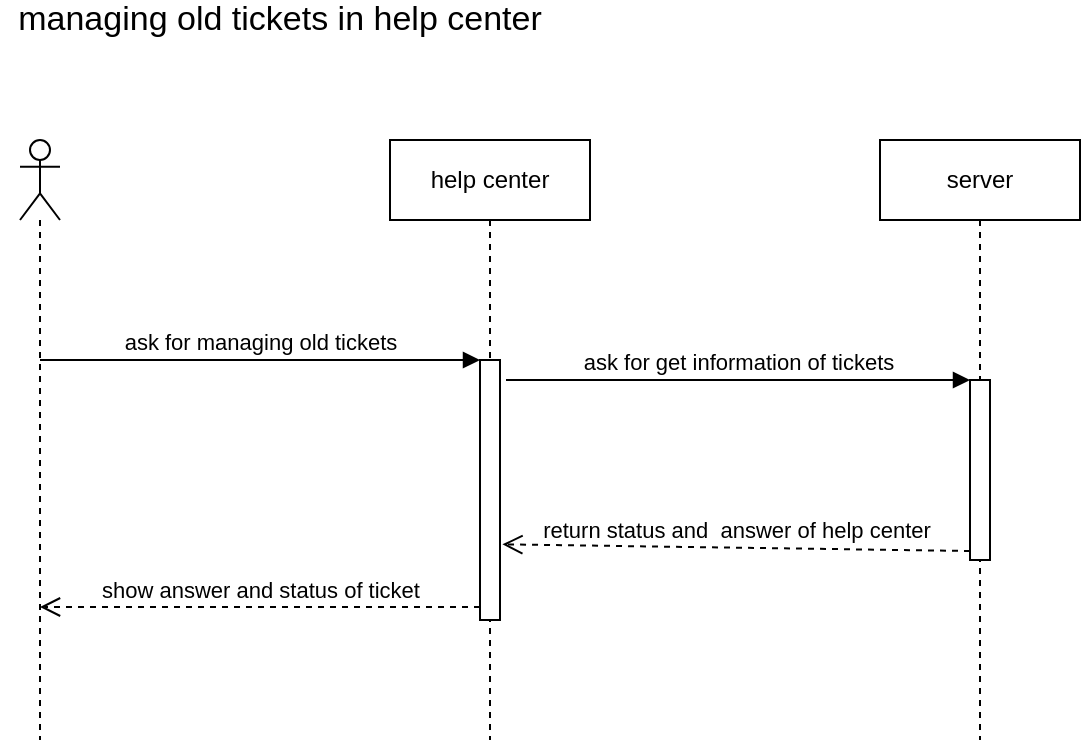 <mxfile version="10.6.7" type="github"><diagram id="lq2m1D5cAsY5kQto9I6t" name="Page-1"><mxGraphModel dx="642" dy="449" grid="1" gridSize="10" guides="1" tooltips="1" connect="1" arrows="1" fold="1" page="1" pageScale="1" pageWidth="827" pageHeight="583" math="0" shadow="0"><root><mxCell id="0"/><mxCell id="1" parent="0"/><mxCell id="W0xB7NAxxNmgmXyaPMiX-1" value="" style="shape=umlLifeline;participant=umlActor;perimeter=lifelinePerimeter;whiteSpace=wrap;html=1;container=1;collapsible=0;recursiveResize=0;verticalAlign=top;spacingTop=36;labelBackgroundColor=#ffffff;outlineConnect=0;" vertex="1" parent="1"><mxGeometry x="80" y="120" width="20" height="300" as="geometry"/></mxCell><mxCell id="W0xB7NAxxNmgmXyaPMiX-2" value="help center" style="shape=umlLifeline;perimeter=lifelinePerimeter;whiteSpace=wrap;html=1;container=1;collapsible=0;recursiveResize=0;outlineConnect=0;" vertex="1" parent="1"><mxGeometry x="265" y="120" width="100" height="300" as="geometry"/></mxCell><mxCell id="W0xB7NAxxNmgmXyaPMiX-4" value="" style="html=1;points=[];perimeter=orthogonalPerimeter;" vertex="1" parent="W0xB7NAxxNmgmXyaPMiX-2"><mxGeometry x="45" y="110" width="10" height="130" as="geometry"/></mxCell><mxCell id="W0xB7NAxxNmgmXyaPMiX-3" value="server" style="shape=umlLifeline;perimeter=lifelinePerimeter;whiteSpace=wrap;html=1;container=1;collapsible=0;recursiveResize=0;outlineConnect=0;" vertex="1" parent="1"><mxGeometry x="510" y="120" width="100" height="300" as="geometry"/></mxCell><mxCell id="W0xB7NAxxNmgmXyaPMiX-7" value="" style="html=1;points=[];perimeter=orthogonalPerimeter;" vertex="1" parent="W0xB7NAxxNmgmXyaPMiX-3"><mxGeometry x="45" y="120" width="10" height="90" as="geometry"/></mxCell><mxCell id="W0xB7NAxxNmgmXyaPMiX-5" value="ask for managing old tickets" style="html=1;verticalAlign=bottom;endArrow=block;entryX=0;entryY=0;" edge="1" target="W0xB7NAxxNmgmXyaPMiX-4" parent="1" source="W0xB7NAxxNmgmXyaPMiX-1"><mxGeometry relative="1" as="geometry"><mxPoint x="185" y="230" as="sourcePoint"/></mxGeometry></mxCell><mxCell id="W0xB7NAxxNmgmXyaPMiX-6" value="show answer and status of ticket" style="html=1;verticalAlign=bottom;endArrow=open;dashed=1;endSize=8;exitX=0;exitY=0.95;" edge="1" source="W0xB7NAxxNmgmXyaPMiX-4" parent="1" target="W0xB7NAxxNmgmXyaPMiX-1"><mxGeometry relative="1" as="geometry"><mxPoint x="240" y="306" as="targetPoint"/></mxGeometry></mxCell><mxCell id="W0xB7NAxxNmgmXyaPMiX-8" value="ask for get information of tickets" style="html=1;verticalAlign=bottom;endArrow=block;entryX=0;entryY=0;" edge="1" target="W0xB7NAxxNmgmXyaPMiX-7" parent="1"><mxGeometry relative="1" as="geometry"><mxPoint x="323" y="240" as="sourcePoint"/></mxGeometry></mxCell><mxCell id="W0xB7NAxxNmgmXyaPMiX-9" value="return status and &amp;nbsp;answer of help center" style="html=1;verticalAlign=bottom;endArrow=open;dashed=1;endSize=8;exitX=0;exitY=0.95;entryX=1.12;entryY=0.709;entryDx=0;entryDy=0;entryPerimeter=0;" edge="1" source="W0xB7NAxxNmgmXyaPMiX-7" parent="1" target="W0xB7NAxxNmgmXyaPMiX-4"><mxGeometry relative="1" as="geometry"><mxPoint x="330" y="325" as="targetPoint"/></mxGeometry></mxCell><mxCell id="W0xB7NAxxNmgmXyaPMiX-10" value="&lt;font style=&quot;font-size: 17px&quot;&gt;managing old tickets in help center&lt;/font&gt;" style="text;html=1;strokeColor=none;fillColor=none;align=center;verticalAlign=middle;whiteSpace=wrap;rounded=0;" vertex="1" parent="1"><mxGeometry x="70" y="50" width="280" height="20" as="geometry"/></mxCell></root></mxGraphModel></diagram></mxfile>